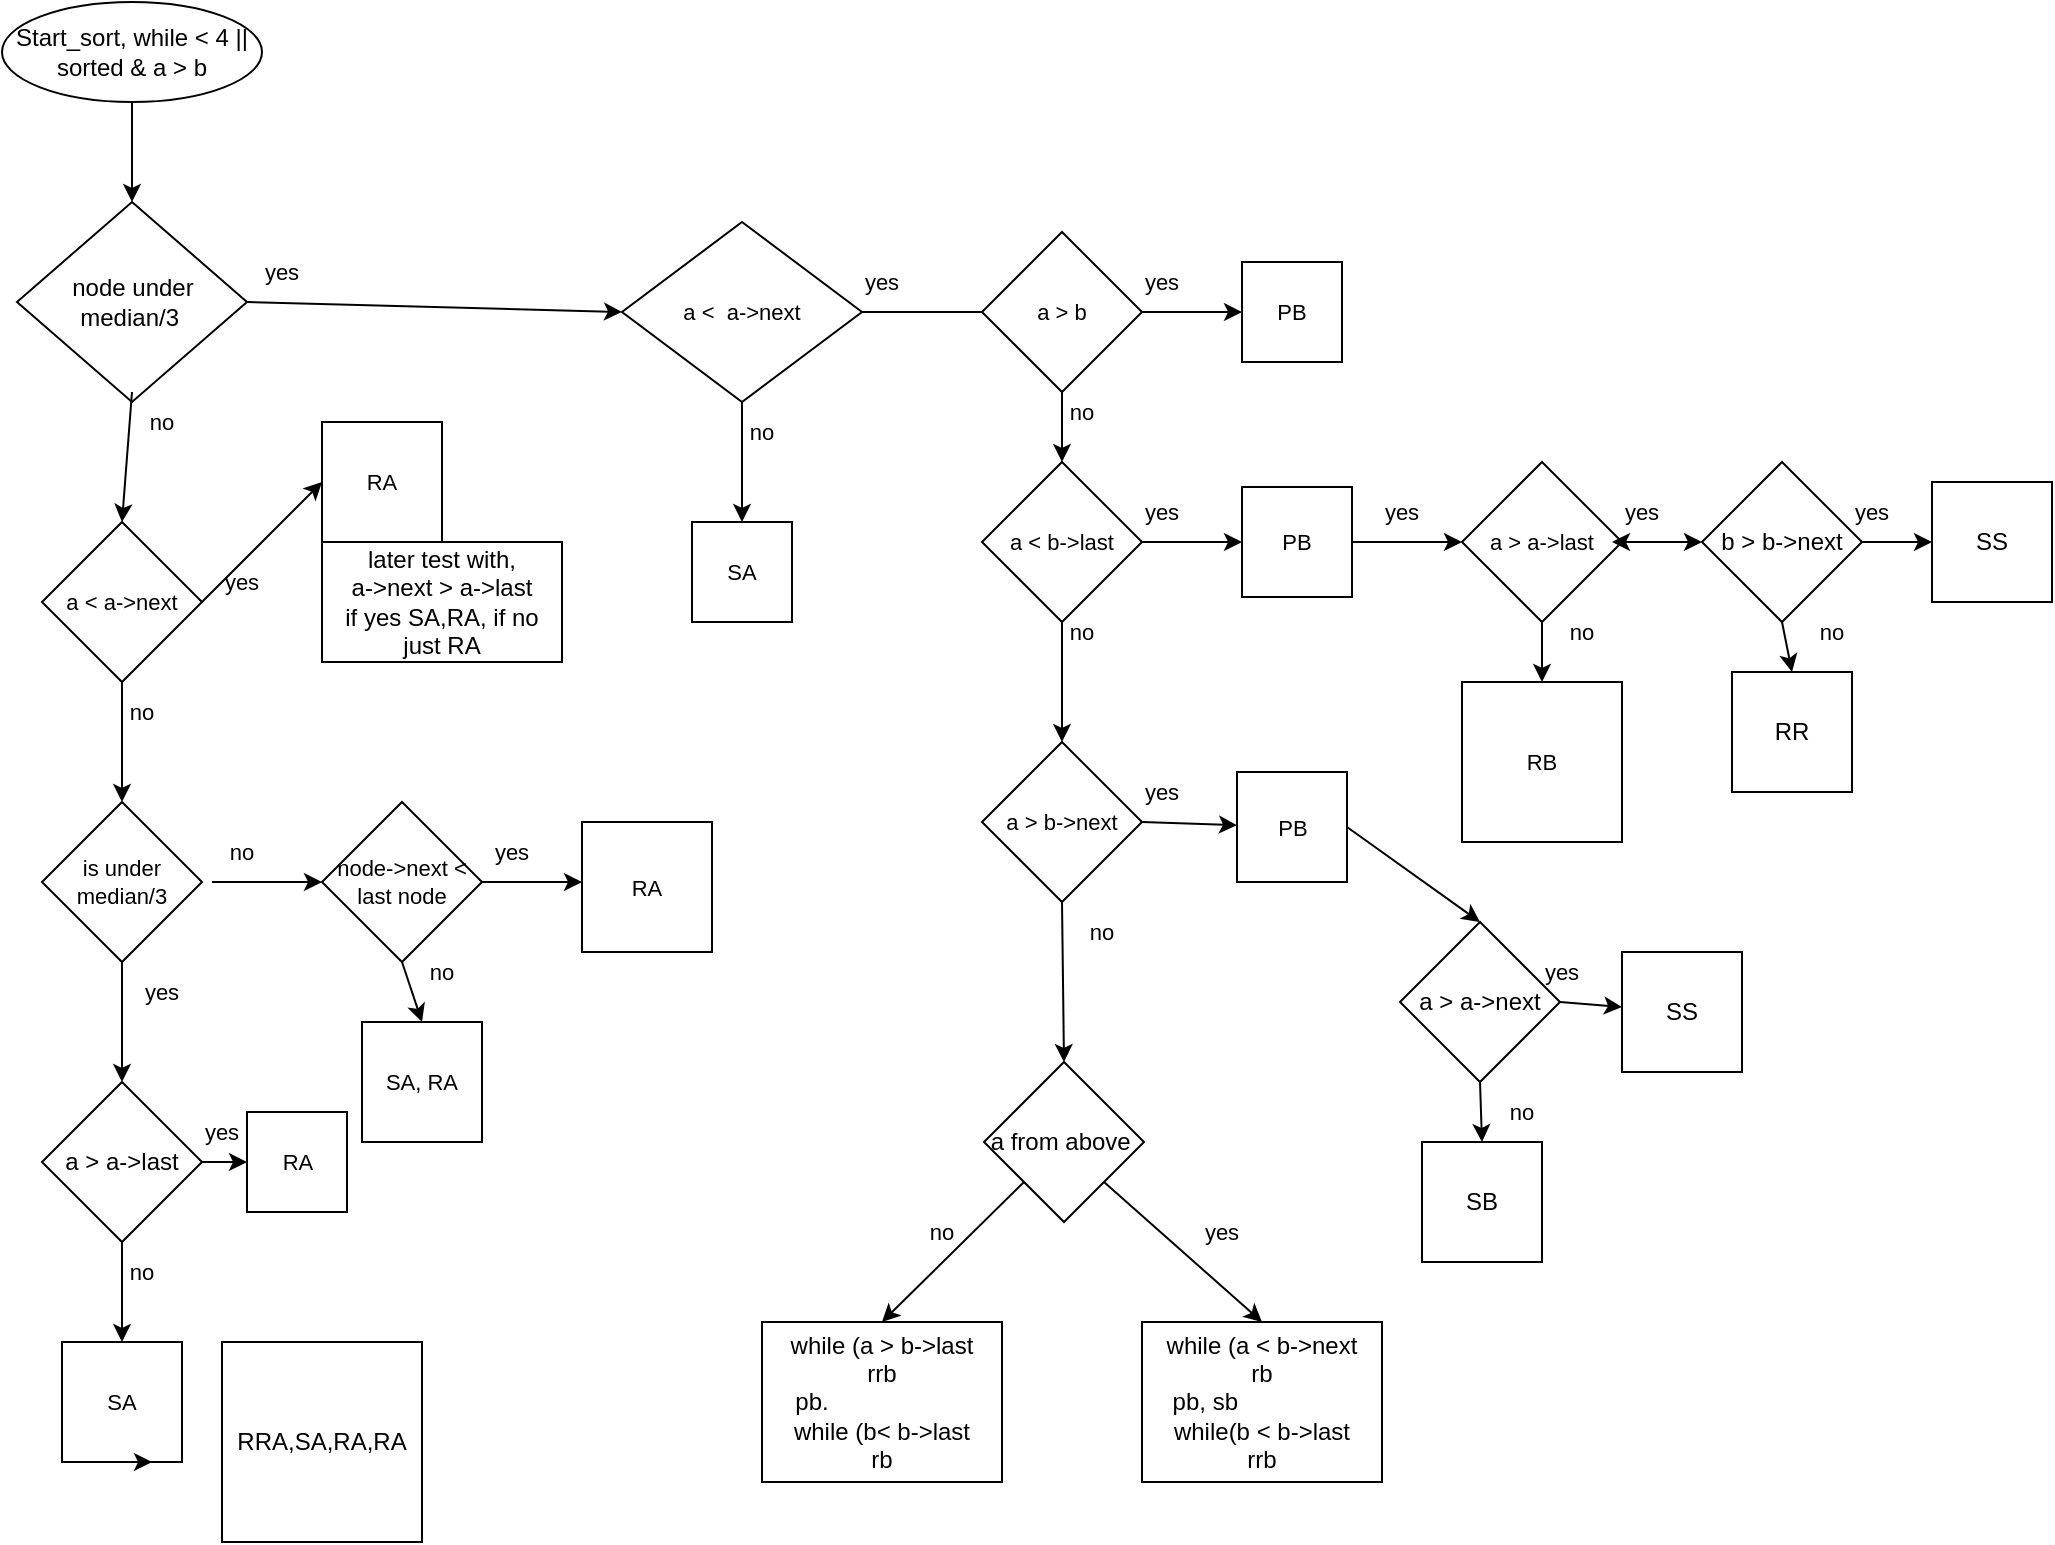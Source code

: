 <mxfile>
    <diagram id="PqUt-KhqNeNKoESWbmrn" name="Page-1">
        <mxGraphModel dx="1051" dy="871" grid="1" gridSize="10" guides="1" tooltips="1" connect="1" arrows="1" fold="1" page="1" pageScale="1" pageWidth="850" pageHeight="1100" math="0" shadow="0">
            <root>
                <mxCell id="0"/>
                <mxCell id="1" parent="0"/>
                <mxCell id="5" style="edgeStyle=none;html=1;exitX=0.5;exitY=1;exitDx=0;exitDy=0;entryX=0.5;entryY=0;entryDx=0;entryDy=0;" parent="1" source="2" target="3" edge="1">
                    <mxGeometry relative="1" as="geometry"/>
                </mxCell>
                <mxCell id="2" value="Start_sort, while &amp;lt; 4 ||&lt;br&gt;sorted &amp;amp; a &amp;gt; b" style="ellipse;whiteSpace=wrap;html=1;" parent="1" vertex="1">
                    <mxGeometry x="140" y="20" width="130" height="50" as="geometry"/>
                </mxCell>
                <mxCell id="9" style="edgeStyle=none;html=1;exitX=1;exitY=0.5;exitDx=0;exitDy=0;entryX=0;entryY=0.5;entryDx=0;entryDy=0;" parent="1" source="3" target="10" edge="1">
                    <mxGeometry relative="1" as="geometry">
                        <mxPoint x="470" y="170" as="targetPoint"/>
                    </mxGeometry>
                </mxCell>
                <mxCell id="3" value="node under median/3&amp;nbsp;" style="rhombus;whiteSpace=wrap;html=1;" parent="1" vertex="1">
                    <mxGeometry x="147.5" y="120" width="115" height="100" as="geometry"/>
                </mxCell>
                <mxCell id="12" style="edgeStyle=none;html=1;exitX=1;exitY=0.5;exitDx=0;exitDy=0;fontSize=11;" parent="1" source="10" edge="1">
                    <mxGeometry relative="1" as="geometry">
                        <mxPoint x="650" y="175" as="targetPoint"/>
                    </mxGeometry>
                </mxCell>
                <mxCell id="17" style="edgeStyle=none;html=1;exitX=0.5;exitY=1;exitDx=0;exitDy=0;fontSize=11;entryX=0.5;entryY=0;entryDx=0;entryDy=0;" parent="1" source="10" target="21" edge="1">
                    <mxGeometry relative="1" as="geometry">
                        <mxPoint x="510" y="285" as="targetPoint"/>
                    </mxGeometry>
                </mxCell>
                <mxCell id="10" value="&lt;div style=&quot;&quot;&gt;&lt;span style=&quot;font-size: 11px;&quot;&gt;a &amp;lt;&amp;nbsp; a-&amp;gt;next&lt;/span&gt;&lt;/div&gt;" style="rhombus;whiteSpace=wrap;html=1;align=center;" parent="1" vertex="1">
                    <mxGeometry x="450" y="130" width="120" height="90" as="geometry"/>
                </mxCell>
                <mxCell id="21" value="SA" style="whiteSpace=wrap;html=1;aspect=fixed;fontSize=11;" parent="1" vertex="1">
                    <mxGeometry x="485" y="280" width="50" height="50" as="geometry"/>
                </mxCell>
                <mxCell id="25" value="yes" style="text;html=1;strokeColor=none;fillColor=none;align=center;verticalAlign=middle;whiteSpace=wrap;rounded=0;fontSize=11;" parent="1" vertex="1">
                    <mxGeometry x="250" y="140" width="60" height="30" as="geometry"/>
                </mxCell>
                <mxCell id="26" value="yes" style="text;html=1;strokeColor=none;fillColor=none;align=center;verticalAlign=middle;whiteSpace=wrap;rounded=0;fontSize=11;" parent="1" vertex="1">
                    <mxGeometry x="550" y="145" width="60" height="30" as="geometry"/>
                </mxCell>
                <mxCell id="28" value="no" style="text;html=1;strokeColor=none;fillColor=none;align=center;verticalAlign=middle;whiteSpace=wrap;rounded=0;fontSize=11;" parent="1" vertex="1">
                    <mxGeometry x="490" y="220" width="60" height="30" as="geometry"/>
                </mxCell>
                <mxCell id="33" style="edgeStyle=none;html=1;exitX=0.25;exitY=0;exitDx=0;exitDy=0;fontSize=11;entryX=0.5;entryY=0;entryDx=0;entryDy=0;" parent="1" source="31" target="34" edge="1">
                    <mxGeometry relative="1" as="geometry">
                        <mxPoint x="205" y="450" as="targetPoint"/>
                    </mxGeometry>
                </mxCell>
                <mxCell id="31" value="no" style="text;html=1;strokeColor=none;fillColor=none;align=center;verticalAlign=middle;whiteSpace=wrap;rounded=0;fontSize=11;" parent="1" vertex="1">
                    <mxGeometry x="190" y="215" width="60" height="30" as="geometry"/>
                </mxCell>
                <mxCell id="36" style="edgeStyle=none;html=1;exitX=1;exitY=0.5;exitDx=0;exitDy=0;fontSize=11;entryX=0;entryY=0.5;entryDx=0;entryDy=0;" parent="1" source="34" target="37" edge="1">
                    <mxGeometry relative="1" as="geometry">
                        <mxPoint x="300" y="320" as="targetPoint"/>
                    </mxGeometry>
                </mxCell>
                <mxCell id="39" style="edgeStyle=none;html=1;exitX=0.5;exitY=1;exitDx=0;exitDy=0;fontSize=11;" parent="1" source="34" edge="1">
                    <mxGeometry relative="1" as="geometry">
                        <mxPoint x="200" y="420" as="targetPoint"/>
                    </mxGeometry>
                </mxCell>
                <mxCell id="34" value="a &amp;lt; a-&amp;gt;next" style="rhombus;whiteSpace=wrap;html=1;fontSize=11;" parent="1" vertex="1">
                    <mxGeometry x="160" y="280" width="80" height="80" as="geometry"/>
                </mxCell>
                <mxCell id="37" value="RA" style="whiteSpace=wrap;html=1;aspect=fixed;fontSize=11;" parent="1" vertex="1">
                    <mxGeometry x="300" y="230" width="60" height="60" as="geometry"/>
                </mxCell>
                <mxCell id="40" value="SA" style="whiteSpace=wrap;html=1;aspect=fixed;fontSize=11;" parent="1" vertex="1">
                    <mxGeometry x="170" y="690" width="60" height="60" as="geometry"/>
                </mxCell>
                <mxCell id="42" value="yes" style="text;html=1;strokeColor=none;fillColor=none;align=center;verticalAlign=middle;whiteSpace=wrap;rounded=0;fontSize=11;" parent="1" vertex="1">
                    <mxGeometry x="230" y="295" width="60" height="30" as="geometry"/>
                </mxCell>
                <mxCell id="43" value="no" style="text;html=1;strokeColor=none;fillColor=none;align=center;verticalAlign=middle;whiteSpace=wrap;rounded=0;fontSize=11;" parent="1" vertex="1">
                    <mxGeometry x="180" y="360" width="60" height="30" as="geometry"/>
                </mxCell>
                <mxCell id="46" style="edgeStyle=none;html=1;exitX=0.5;exitY=1;exitDx=0;exitDy=0;fontSize=11;" parent="1" source="44" edge="1">
                    <mxGeometry relative="1" as="geometry">
                        <mxPoint x="200" y="560" as="targetPoint"/>
                    </mxGeometry>
                </mxCell>
                <mxCell id="44" value="is under median/3" style="rhombus;whiteSpace=wrap;html=1;fontSize=11;" parent="1" vertex="1">
                    <mxGeometry x="160" y="420" width="80" height="80" as="geometry"/>
                </mxCell>
                <mxCell id="45" value="" style="endArrow=classic;html=1;fontSize=11;exitX=0.25;exitY=1;exitDx=0;exitDy=0;startArrow=none;" parent="1" source="49" edge="1">
                    <mxGeometry width="50" height="50" relative="1" as="geometry">
                        <mxPoint x="440" y="530" as="sourcePoint"/>
                        <mxPoint x="300" y="460" as="targetPoint"/>
                    </mxGeometry>
                </mxCell>
                <mxCell id="47" value="SA, RA" style="whiteSpace=wrap;html=1;aspect=fixed;fontSize=11;" parent="1" vertex="1">
                    <mxGeometry x="320" y="530" width="60" height="60" as="geometry"/>
                </mxCell>
                <mxCell id="48" value="yes" style="text;html=1;strokeColor=none;fillColor=none;align=center;verticalAlign=middle;whiteSpace=wrap;rounded=0;fontSize=11;" parent="1" vertex="1">
                    <mxGeometry x="190" y="500" width="60" height="30" as="geometry"/>
                </mxCell>
                <mxCell id="52" style="edgeStyle=none;html=1;exitX=0.5;exitY=1;exitDx=0;exitDy=0;entryX=0.5;entryY=0;entryDx=0;entryDy=0;fontSize=11;" parent="1" source="50" edge="1">
                    <mxGeometry relative="1" as="geometry">
                        <mxPoint x="670" y="250" as="targetPoint"/>
                    </mxGeometry>
                </mxCell>
                <mxCell id="54" style="edgeStyle=none;html=1;exitX=1;exitY=0.5;exitDx=0;exitDy=0;fontSize=11;" parent="1" source="50" edge="1">
                    <mxGeometry relative="1" as="geometry">
                        <mxPoint x="760" y="175" as="targetPoint"/>
                    </mxGeometry>
                </mxCell>
                <mxCell id="50" value="a &amp;gt; b" style="rhombus;whiteSpace=wrap;html=1;fontSize=11;" parent="1" vertex="1">
                    <mxGeometry x="630" y="135" width="80" height="80" as="geometry"/>
                </mxCell>
                <mxCell id="55" value="yes" style="text;html=1;strokeColor=none;fillColor=none;align=center;verticalAlign=middle;whiteSpace=wrap;rounded=0;fontSize=11;" parent="1" vertex="1">
                    <mxGeometry x="690" y="145" width="60" height="30" as="geometry"/>
                </mxCell>
                <mxCell id="56" value="no" style="text;html=1;strokeColor=none;fillColor=none;align=center;verticalAlign=middle;whiteSpace=wrap;rounded=0;fontSize=11;" parent="1" vertex="1">
                    <mxGeometry x="650" y="210" width="60" height="30" as="geometry"/>
                </mxCell>
                <mxCell id="58" value="PB" style="whiteSpace=wrap;html=1;aspect=fixed;fontSize=11;" parent="1" vertex="1">
                    <mxGeometry x="760" y="150" width="50" height="50" as="geometry"/>
                </mxCell>
                <mxCell id="111" style="edgeStyle=none;html=1;exitX=1;exitY=0.5;exitDx=0;exitDy=0;" parent="1" source="59" target="66" edge="1">
                    <mxGeometry relative="1" as="geometry"/>
                </mxCell>
                <mxCell id="130" style="edgeStyle=none;html=1;exitX=0.5;exitY=1;exitDx=0;exitDy=0;entryX=0.5;entryY=0;entryDx=0;entryDy=0;" parent="1" source="59" target="146" edge="1">
                    <mxGeometry relative="1" as="geometry">
                        <mxPoint x="585" y="625" as="targetPoint"/>
                    </mxGeometry>
                </mxCell>
                <mxCell id="59" value="a &amp;gt; b-&amp;gt;next" style="rhombus;whiteSpace=wrap;html=1;fontSize=11;" parent="1" vertex="1">
                    <mxGeometry x="630" y="390" width="80" height="80" as="geometry"/>
                </mxCell>
                <mxCell id="65" value="RA" style="whiteSpace=wrap;html=1;aspect=fixed;fontSize=11;" parent="1" vertex="1">
                    <mxGeometry x="262.5" y="575" width="50" height="50" as="geometry"/>
                </mxCell>
                <mxCell id="122" style="edgeStyle=none;html=1;exitX=1;exitY=0.5;exitDx=0;exitDy=0;entryX=0.5;entryY=0;entryDx=0;entryDy=0;" parent="1" source="66" target="121" edge="1">
                    <mxGeometry relative="1" as="geometry"/>
                </mxCell>
                <mxCell id="66" value="PB" style="whiteSpace=wrap;html=1;aspect=fixed;fontSize=11;" parent="1" vertex="1">
                    <mxGeometry x="757.5" y="405" width="55" height="55" as="geometry"/>
                </mxCell>
                <mxCell id="67" value="yes" style="text;html=1;strokeColor=none;fillColor=none;align=center;verticalAlign=middle;whiteSpace=wrap;rounded=0;fontSize=11;" parent="1" vertex="1">
                    <mxGeometry x="690" y="400" width="60" height="30" as="geometry"/>
                </mxCell>
                <mxCell id="82" style="edgeStyle=none;html=1;exitX=1;exitY=0.5;exitDx=0;exitDy=0;entryX=0;entryY=0.5;entryDx=0;entryDy=0;fontSize=11;" parent="1" source="79" target="80" edge="1">
                    <mxGeometry relative="1" as="geometry"/>
                </mxCell>
                <mxCell id="79" value="a &amp;lt; b-&amp;gt;last" style="rhombus;whiteSpace=wrap;html=1;fontSize=11;" parent="1" vertex="1">
                    <mxGeometry x="630" y="250" width="80" height="80" as="geometry"/>
                </mxCell>
                <mxCell id="88" style="edgeStyle=none;html=1;exitX=1;exitY=0.5;exitDx=0;exitDy=0;entryX=0;entryY=0.5;entryDx=0;entryDy=0;fontSize=11;" parent="1" source="80" target="86" edge="1">
                    <mxGeometry relative="1" as="geometry"/>
                </mxCell>
                <mxCell id="80" value="PB" style="whiteSpace=wrap;html=1;aspect=fixed;fontSize=11;" parent="1" vertex="1">
                    <mxGeometry x="760" y="262.5" width="55" height="55" as="geometry"/>
                </mxCell>
                <mxCell id="83" value="" style="endArrow=classic;html=1;fontSize=11;exitX=0.5;exitY=1;exitDx=0;exitDy=0;" parent="1" source="79" edge="1">
                    <mxGeometry width="50" height="50" relative="1" as="geometry">
                        <mxPoint x="570" y="510" as="sourcePoint"/>
                        <mxPoint x="670" y="390" as="targetPoint"/>
                    </mxGeometry>
                </mxCell>
                <mxCell id="93" style="edgeStyle=none;html=1;exitX=0.5;exitY=1;exitDx=0;exitDy=0;entryX=0.5;entryY=0;entryDx=0;entryDy=0;fontSize=11;" parent="1" source="86" target="90" edge="1">
                    <mxGeometry relative="1" as="geometry"/>
                </mxCell>
                <mxCell id="86" value="a &amp;gt; a-&amp;gt;last" style="rhombus;whiteSpace=wrap;html=1;fontSize=11;" parent="1" vertex="1">
                    <mxGeometry x="870" y="250" width="80" height="80" as="geometry"/>
                </mxCell>
                <mxCell id="90" value="RB" style="whiteSpace=wrap;html=1;aspect=fixed;fontSize=11;" parent="1" vertex="1">
                    <mxGeometry x="870" y="360" width="80" height="80" as="geometry"/>
                </mxCell>
                <mxCell id="94" value="no" style="text;html=1;strokeColor=none;fillColor=none;align=center;verticalAlign=middle;whiteSpace=wrap;rounded=0;fontSize=11;" parent="1" vertex="1">
                    <mxGeometry x="900" y="320" width="60" height="30" as="geometry"/>
                </mxCell>
                <mxCell id="95" value="yes" style="text;html=1;strokeColor=none;fillColor=none;align=center;verticalAlign=middle;whiteSpace=wrap;rounded=0;fontSize=11;" parent="1" vertex="1">
                    <mxGeometry x="690" y="260" width="60" height="30" as="geometry"/>
                </mxCell>
                <mxCell id="96" value="yes" style="text;html=1;strokeColor=none;fillColor=none;align=center;verticalAlign=middle;whiteSpace=wrap;rounded=0;fontSize=11;" parent="1" vertex="1">
                    <mxGeometry x="810" y="260" width="60" height="30" as="geometry"/>
                </mxCell>
                <mxCell id="140" style="edgeStyle=none;html=1;exitX=0.75;exitY=1;exitDx=0;exitDy=0;entryX=0;entryY=0.5;entryDx=0;entryDy=0;" parent="1" source="97" target="135" edge="1">
                    <mxGeometry relative="1" as="geometry">
                        <mxPoint x="860" y="120" as="targetPoint"/>
                    </mxGeometry>
                </mxCell>
                <mxCell id="97" value="yes" style="text;html=1;strokeColor=none;fillColor=none;align=center;verticalAlign=middle;whiteSpace=wrap;rounded=0;fontSize=11;" parent="1" vertex="1">
                    <mxGeometry x="930" y="260" width="60" height="30" as="geometry"/>
                </mxCell>
                <mxCell id="98" value="no" style="text;html=1;strokeColor=none;fillColor=none;align=center;verticalAlign=middle;whiteSpace=wrap;rounded=0;fontSize=11;" parent="1" vertex="1">
                    <mxGeometry x="650" y="320" width="60" height="30" as="geometry"/>
                </mxCell>
                <mxCell id="103" style="edgeStyle=none;html=1;exitX=0.5;exitY=1;exitDx=0;exitDy=0;entryX=0.5;entryY=0;entryDx=0;entryDy=0;fontSize=11;" parent="1" source="101" target="47" edge="1">
                    <mxGeometry relative="1" as="geometry"/>
                </mxCell>
                <mxCell id="101" value="node-&amp;gt;next &amp;lt; last node" style="rhombus;whiteSpace=wrap;html=1;fontSize=11;" parent="1" vertex="1">
                    <mxGeometry x="300" y="420" width="80" height="80" as="geometry"/>
                </mxCell>
                <mxCell id="102" value="" style="endArrow=classic;html=1;fontSize=11;exitX=1;exitY=0.5;exitDx=0;exitDy=0;" parent="1" source="101" edge="1">
                    <mxGeometry width="50" height="50" relative="1" as="geometry">
                        <mxPoint x="420" y="510" as="sourcePoint"/>
                        <mxPoint x="430" y="460" as="targetPoint"/>
                    </mxGeometry>
                </mxCell>
                <mxCell id="104" value="RA" style="whiteSpace=wrap;html=1;aspect=fixed;fontSize=11;" parent="1" vertex="1">
                    <mxGeometry x="430" y="430" width="65" height="65" as="geometry"/>
                </mxCell>
                <mxCell id="105" value="yes" style="text;html=1;strokeColor=none;fillColor=none;align=center;verticalAlign=middle;whiteSpace=wrap;rounded=0;fontSize=11;" parent="1" vertex="1">
                    <mxGeometry x="365" y="430" width="60" height="30" as="geometry"/>
                </mxCell>
                <mxCell id="106" value="no" style="text;html=1;strokeColor=none;fillColor=none;align=center;verticalAlign=middle;whiteSpace=wrap;rounded=0;fontSize=11;" parent="1" vertex="1">
                    <mxGeometry x="330" y="490" width="60" height="30" as="geometry"/>
                </mxCell>
                <mxCell id="107" value="" style="endArrow=none;html=1;fontSize=11;exitX=1;exitY=0.5;exitDx=0;exitDy=0;" parent="1" source="44" target="49" edge="1">
                    <mxGeometry width="50" height="50" relative="1" as="geometry">
                        <mxPoint x="240" y="460" as="sourcePoint"/>
                        <mxPoint x="300" y="460" as="targetPoint"/>
                    </mxGeometry>
                </mxCell>
                <mxCell id="49" value="no" style="text;html=1;strokeColor=none;fillColor=none;align=center;verticalAlign=middle;whiteSpace=wrap;rounded=0;fontSize=11;" parent="1" vertex="1">
                    <mxGeometry x="230" y="430" width="60" height="30" as="geometry"/>
                </mxCell>
                <mxCell id="68" value="no" style="text;html=1;strokeColor=none;fillColor=none;align=center;verticalAlign=middle;whiteSpace=wrap;rounded=0;fontSize=11;" parent="1" vertex="1">
                    <mxGeometry x="660" y="470" width="60" height="30" as="geometry"/>
                </mxCell>
                <mxCell id="115" style="edgeStyle=none;html=1;exitX=0.5;exitY=1;exitDx=0;exitDy=0;entryX=0.5;entryY=0;entryDx=0;entryDy=0;" parent="1" source="113" target="40" edge="1">
                    <mxGeometry relative="1" as="geometry"/>
                </mxCell>
                <mxCell id="116" style="edgeStyle=none;html=1;exitX=1;exitY=0.5;exitDx=0;exitDy=0;entryX=0;entryY=0.5;entryDx=0;entryDy=0;" parent="1" source="113" target="65" edge="1">
                    <mxGeometry relative="1" as="geometry"/>
                </mxCell>
                <mxCell id="113" value="a &amp;gt; a-&amp;gt;last" style="rhombus;whiteSpace=wrap;html=1;" parent="1" vertex="1">
                    <mxGeometry x="160" y="560" width="80" height="80" as="geometry"/>
                </mxCell>
                <mxCell id="114" style="edgeStyle=none;html=1;exitX=0.25;exitY=1;exitDx=0;exitDy=0;entryX=0.75;entryY=1;entryDx=0;entryDy=0;" parent="1" source="40" target="40" edge="1">
                    <mxGeometry relative="1" as="geometry"/>
                </mxCell>
                <mxCell id="117" value="no" style="text;html=1;strokeColor=none;fillColor=none;align=center;verticalAlign=middle;whiteSpace=wrap;rounded=0;fontSize=11;" parent="1" vertex="1">
                    <mxGeometry x="180" y="640" width="60" height="30" as="geometry"/>
                </mxCell>
                <mxCell id="118" value="yes" style="text;html=1;strokeColor=none;fillColor=none;align=center;verticalAlign=middle;whiteSpace=wrap;rounded=0;fontSize=11;" parent="1" vertex="1">
                    <mxGeometry x="220" y="570" width="60" height="30" as="geometry"/>
                </mxCell>
                <mxCell id="125" style="edgeStyle=none;html=1;exitX=1;exitY=0.5;exitDx=0;exitDy=0;" parent="1" source="121" target="123" edge="1">
                    <mxGeometry relative="1" as="geometry"/>
                </mxCell>
                <mxCell id="126" style="edgeStyle=none;html=1;exitX=0.5;exitY=1;exitDx=0;exitDy=0;entryX=0.5;entryY=0;entryDx=0;entryDy=0;" parent="1" source="121" target="124" edge="1">
                    <mxGeometry relative="1" as="geometry"/>
                </mxCell>
                <mxCell id="121" value="a &amp;gt; a-&amp;gt;next" style="rhombus;whiteSpace=wrap;html=1;" parent="1" vertex="1">
                    <mxGeometry x="839" y="480" width="80" height="80" as="geometry"/>
                </mxCell>
                <mxCell id="123" value="SS" style="whiteSpace=wrap;html=1;aspect=fixed;" parent="1" vertex="1">
                    <mxGeometry x="950" y="495" width="60" height="60" as="geometry"/>
                </mxCell>
                <mxCell id="124" value="SB" style="whiteSpace=wrap;html=1;aspect=fixed;" parent="1" vertex="1">
                    <mxGeometry x="850" y="590" width="60" height="60" as="geometry"/>
                </mxCell>
                <mxCell id="127" value="yes" style="text;html=1;strokeColor=none;fillColor=none;align=center;verticalAlign=middle;whiteSpace=wrap;rounded=0;fontSize=11;" parent="1" vertex="1">
                    <mxGeometry x="890" y="490" width="60" height="30" as="geometry"/>
                </mxCell>
                <mxCell id="128" value="no" style="text;html=1;strokeColor=none;fillColor=none;align=center;verticalAlign=middle;whiteSpace=wrap;rounded=0;fontSize=11;" parent="1" vertex="1">
                    <mxGeometry x="870" y="560" width="60" height="30" as="geometry"/>
                </mxCell>
                <mxCell id="132" value="later test with,&lt;br&gt;a-&amp;gt;next &amp;gt; a-&amp;gt;last&lt;br&gt;if yes SA,RA, if no just RA" style="rounded=0;whiteSpace=wrap;html=1;" parent="1" vertex="1">
                    <mxGeometry x="300" y="290" width="120" height="60" as="geometry"/>
                </mxCell>
                <mxCell id="134" value="RRA,SA,RA,RA" style="whiteSpace=wrap;html=1;aspect=fixed;" parent="1" vertex="1">
                    <mxGeometry x="250" y="690" width="100" height="100" as="geometry"/>
                </mxCell>
                <mxCell id="141" style="edgeStyle=none;html=1;exitX=0.5;exitY=1;exitDx=0;exitDy=0;entryX=0.5;entryY=0;entryDx=0;entryDy=0;" parent="1" source="135" target="138" edge="1">
                    <mxGeometry relative="1" as="geometry"/>
                </mxCell>
                <mxCell id="142" style="edgeStyle=none;html=1;exitX=1;exitY=0.5;exitDx=0;exitDy=0;entryX=0;entryY=0.5;entryDx=0;entryDy=0;" parent="1" source="135" target="137" edge="1">
                    <mxGeometry relative="1" as="geometry"/>
                </mxCell>
                <mxCell id="135" value="b &amp;gt; b-&amp;gt;next" style="rhombus;whiteSpace=wrap;html=1;" parent="1" vertex="1">
                    <mxGeometry x="990" y="250" width="80" height="80" as="geometry"/>
                </mxCell>
                <mxCell id="137" value="SS" style="whiteSpace=wrap;html=1;aspect=fixed;" parent="1" vertex="1">
                    <mxGeometry x="1105" y="260" width="60" height="60" as="geometry"/>
                </mxCell>
                <mxCell id="138" value="RR" style="whiteSpace=wrap;html=1;aspect=fixed;" parent="1" vertex="1">
                    <mxGeometry x="1005" y="355" width="60" height="60" as="geometry"/>
                </mxCell>
                <mxCell id="143" value="yes" style="text;html=1;strokeColor=none;fillColor=none;align=center;verticalAlign=middle;whiteSpace=wrap;rounded=0;fontSize=11;" parent="1" vertex="1">
                    <mxGeometry x="1045" y="260" width="60" height="30" as="geometry"/>
                </mxCell>
                <mxCell id="144" value="no" style="text;html=1;strokeColor=none;fillColor=none;align=center;verticalAlign=middle;whiteSpace=wrap;rounded=0;fontSize=11;" parent="1" vertex="1">
                    <mxGeometry x="1025" y="320" width="60" height="30" as="geometry"/>
                </mxCell>
                <mxCell id="145" style="edgeStyle=none;html=1;exitX=0.75;exitY=1;exitDx=0;exitDy=0;entryX=0.25;entryY=1;entryDx=0;entryDy=0;" parent="1" source="97" target="97" edge="1">
                    <mxGeometry relative="1" as="geometry"/>
                </mxCell>
                <mxCell id="149" style="edgeStyle=none;html=1;exitX=0;exitY=1;exitDx=0;exitDy=0;entryX=0.5;entryY=0;entryDx=0;entryDy=0;" edge="1" parent="1" source="146" target="148">
                    <mxGeometry relative="1" as="geometry"/>
                </mxCell>
                <mxCell id="150" style="edgeStyle=none;html=1;exitX=1;exitY=1;exitDx=0;exitDy=0;entryX=0.5;entryY=0;entryDx=0;entryDy=0;" edge="1" parent="1" source="146" target="147">
                    <mxGeometry relative="1" as="geometry"/>
                </mxCell>
                <mxCell id="146" value="a from above&amp;nbsp;" style="rhombus;whiteSpace=wrap;html=1;" vertex="1" parent="1">
                    <mxGeometry x="631" y="550" width="80" height="80" as="geometry"/>
                </mxCell>
                <mxCell id="147" value="while (a &amp;lt; b-&amp;gt;next&lt;br&gt;rb&lt;br&gt;pb, sb&amp;nbsp; &amp;nbsp; &amp;nbsp; &amp;nbsp; &amp;nbsp; &amp;nbsp; &amp;nbsp; &amp;nbsp; &amp;nbsp;&lt;br&gt;while(b &amp;lt; b-&amp;gt;last&lt;br&gt;rrb" style="rounded=0;whiteSpace=wrap;html=1;" vertex="1" parent="1">
                    <mxGeometry x="710" y="680" width="120" height="80" as="geometry"/>
                </mxCell>
                <mxCell id="148" value="while (a &amp;gt; b-&amp;gt;last&lt;br&gt;rrb&lt;br&gt;pb.&amp;nbsp; &amp;nbsp; &amp;nbsp; &amp;nbsp; &amp;nbsp; &amp;nbsp; &amp;nbsp; &amp;nbsp; &amp;nbsp; &amp;nbsp; &amp;nbsp;&lt;br&gt;while (b&amp;lt; b-&amp;gt;last&lt;br&gt;rb" style="rounded=0;whiteSpace=wrap;html=1;" vertex="1" parent="1">
                    <mxGeometry x="520" y="680" width="120" height="80" as="geometry"/>
                </mxCell>
                <mxCell id="151" value="yes" style="text;html=1;strokeColor=none;fillColor=none;align=center;verticalAlign=middle;whiteSpace=wrap;rounded=0;fontSize=11;" vertex="1" parent="1">
                    <mxGeometry x="720" y="620" width="60" height="30" as="geometry"/>
                </mxCell>
                <mxCell id="152" value="no" style="text;html=1;strokeColor=none;fillColor=none;align=center;verticalAlign=middle;whiteSpace=wrap;rounded=0;fontSize=11;" vertex="1" parent="1">
                    <mxGeometry x="580" y="620" width="60" height="30" as="geometry"/>
                </mxCell>
            </root>
        </mxGraphModel>
    </diagram>
</mxfile>